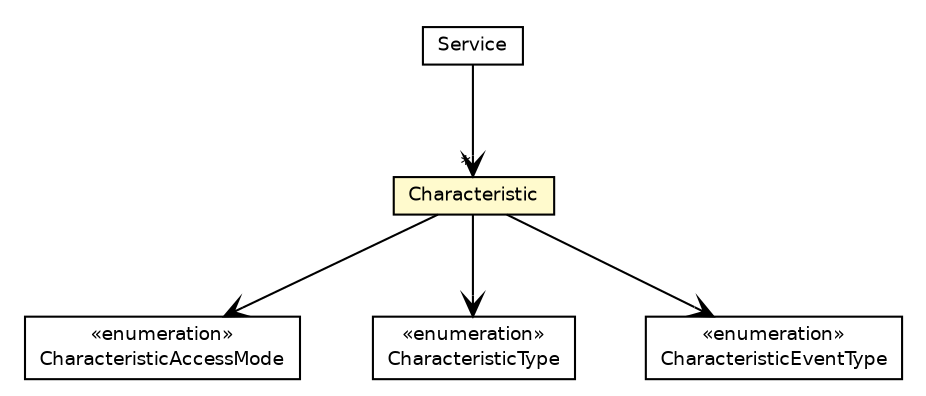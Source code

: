#!/usr/local/bin/dot
#
# Class diagram 
# Generated by UMLGraph version 5.1 (http://www.umlgraph.org/)
#

digraph G {
	edge [fontname="Helvetica",fontsize=10,labelfontname="Helvetica",labelfontsize=10];
	node [fontname="Helvetica",fontsize=10,shape=plaintext];
	nodesep=0.25;
	ranksep=0.5;
	// com.clapi.data.Service
	c317 [label=<<table title="com.clapi.data.Service" border="0" cellborder="1" cellspacing="0" cellpadding="2" port="p" href="./Service.html">
		<tr><td><table border="0" cellspacing="0" cellpadding="1">
<tr><td align="center" balign="center"> Service </td></tr>
		</table></td></tr>
		</table>>, fontname="Helvetica", fontcolor="black", fontsize=9.0];
	// com.clapi.data.Characteristic
	c325 [label=<<table title="com.clapi.data.Characteristic" border="0" cellborder="1" cellspacing="0" cellpadding="2" port="p" bgcolor="lemonChiffon" href="./Characteristic.html">
		<tr><td><table border="0" cellspacing="0" cellpadding="1">
<tr><td align="center" balign="center"> Characteristic </td></tr>
		</table></td></tr>
		</table>>, fontname="Helvetica", fontcolor="black", fontsize=9.0];
	// com.clapi.data.Characteristic.CharacteristicAccessMode
	c326 [label=<<table title="com.clapi.data.Characteristic.CharacteristicAccessMode" border="0" cellborder="1" cellspacing="0" cellpadding="2" port="p" href="./Characteristic.CharacteristicAccessMode.html">
		<tr><td><table border="0" cellspacing="0" cellpadding="1">
<tr><td align="center" balign="center"> &#171;enumeration&#187; </td></tr>
<tr><td align="center" balign="center"> CharacteristicAccessMode </td></tr>
		</table></td></tr>
		</table>>, fontname="Helvetica", fontcolor="black", fontsize=9.0];
	// com.clapi.data.Characteristic.CharacteristicType
	c327 [label=<<table title="com.clapi.data.Characteristic.CharacteristicType" border="0" cellborder="1" cellspacing="0" cellpadding="2" port="p" href="./Characteristic.CharacteristicType.html">
		<tr><td><table border="0" cellspacing="0" cellpadding="1">
<tr><td align="center" balign="center"> &#171;enumeration&#187; </td></tr>
<tr><td align="center" balign="center"> CharacteristicType </td></tr>
		</table></td></tr>
		</table>>, fontname="Helvetica", fontcolor="black", fontsize=9.0];
	// com.clapi.data.Characteristic.CharacteristicEventType
	c328 [label=<<table title="com.clapi.data.Characteristic.CharacteristicEventType" border="0" cellborder="1" cellspacing="0" cellpadding="2" port="p" href="./Characteristic.CharacteristicEventType.html">
		<tr><td><table border="0" cellspacing="0" cellpadding="1">
<tr><td align="center" balign="center"> &#171;enumeration&#187; </td></tr>
<tr><td align="center" balign="center"> CharacteristicEventType </td></tr>
		</table></td></tr>
		</table>>, fontname="Helvetica", fontcolor="black", fontsize=9.0];
	// com.clapi.data.Service NAVASSOC com.clapi.data.Characteristic
	c317:p -> c325:p [taillabel="", label="", headlabel="*", fontname="Helvetica", fontcolor="black", fontsize=10.0, color="black", arrowhead=open];
	// com.clapi.data.Characteristic NAVASSOC com.clapi.data.Characteristic.CharacteristicAccessMode
	c325:p -> c326:p [taillabel="", label="", headlabel="", fontname="Helvetica", fontcolor="black", fontsize=10.0, color="black", arrowhead=open];
	// com.clapi.data.Characteristic NAVASSOC com.clapi.data.Characteristic.CharacteristicType
	c325:p -> c327:p [taillabel="", label="", headlabel="", fontname="Helvetica", fontcolor="black", fontsize=10.0, color="black", arrowhead=open];
	// com.clapi.data.Characteristic NAVASSOC com.clapi.data.Characteristic.CharacteristicEventType
	c325:p -> c328:p [taillabel="", label="", headlabel="", fontname="Helvetica", fontcolor="black", fontsize=10.0, color="black", arrowhead=open];
}

